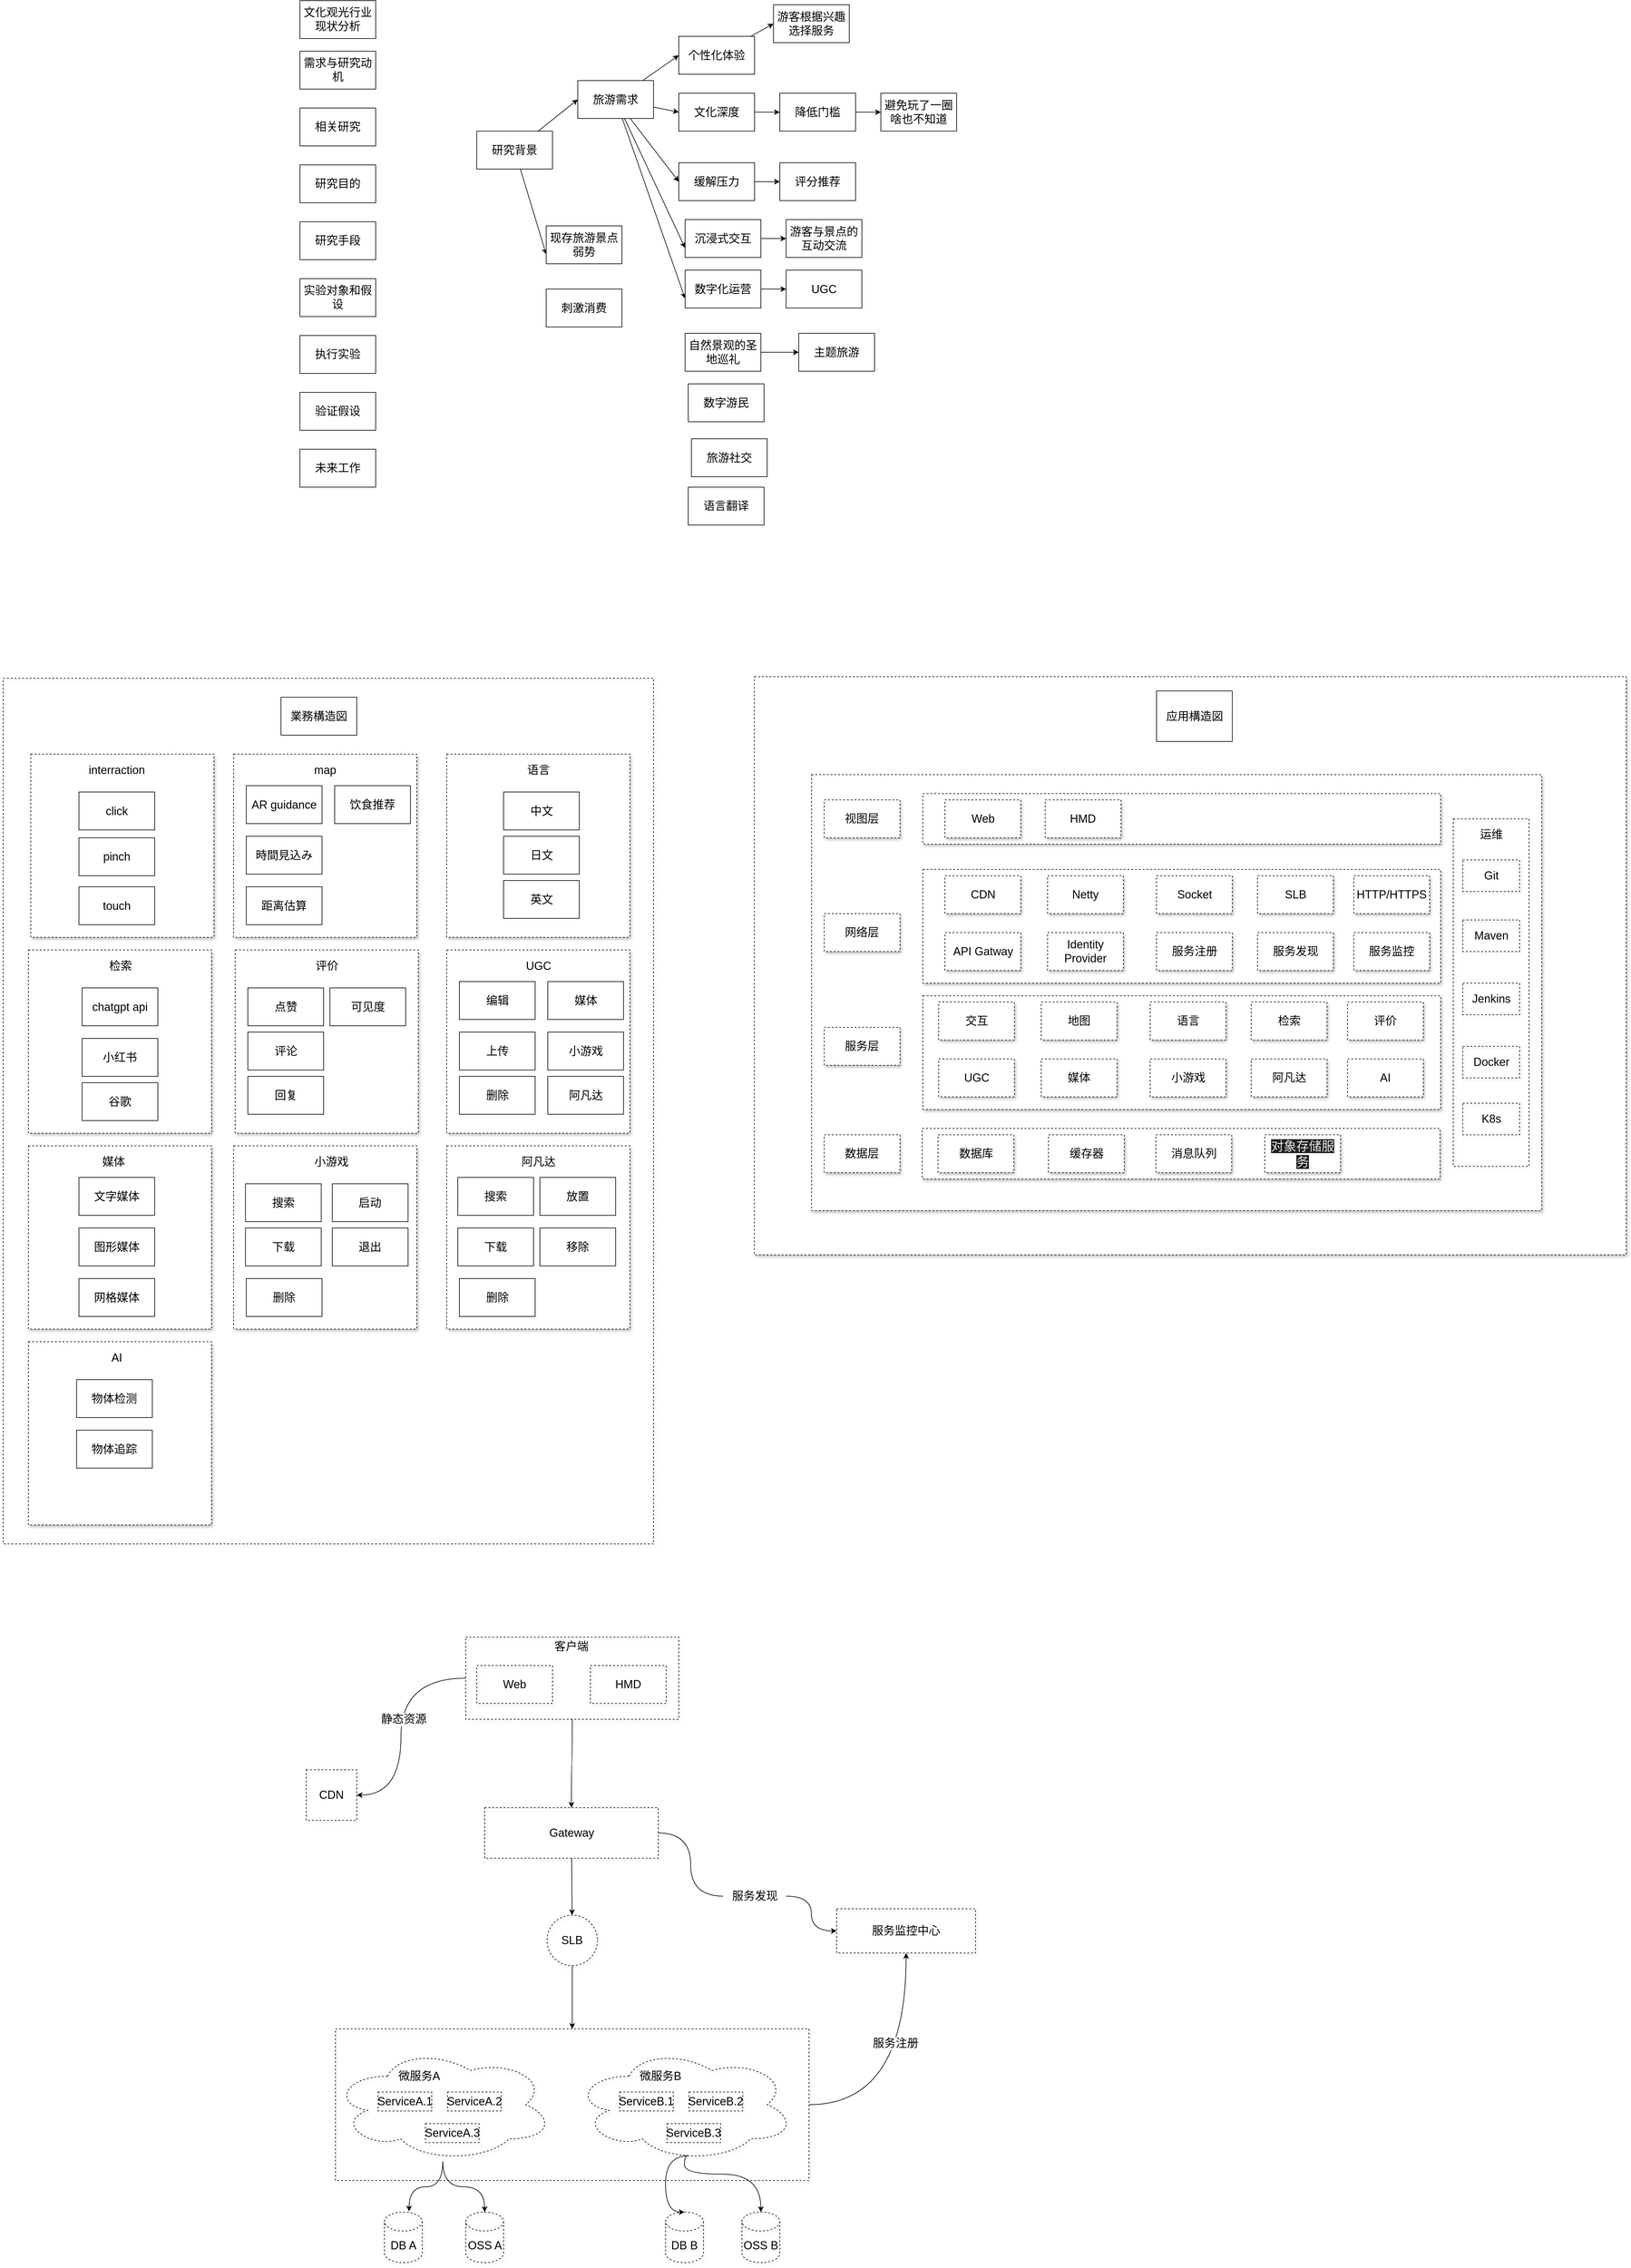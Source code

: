 <mxfile>
    <diagram id="Ak6OZtN7oj5A9qNA5FTk" name="Page-1">
        <mxGraphModel dx="2761" dy="326" grid="1" gridSize="10" guides="1" tooltips="1" connect="1" arrows="1" fold="1" page="0" pageScale="1" pageWidth="1169" pageHeight="827" math="0" shadow="0">
            <root>
                <mxCell id="0"/>
                <mxCell id="1" parent="0"/>
                <mxCell id="wFaVRnCQs8y8f_5Ppd1q-281" style="edgeStyle=orthogonalEdgeStyle;curved=1;html=1;fontSize=18;startArrow=none;startFill=0;endArrow=classic;endFill=1;entryX=0.5;entryY=1;entryDx=0;entryDy=0;" edge="1" parent="1" source="wFaVRnCQs8y8f_5Ppd1q-280" target="wFaVRnCQs8y8f_5Ppd1q-279">
                    <mxGeometry relative="1" as="geometry">
                        <mxPoint x="740" y="3920" as="targetPoint"/>
                    </mxGeometry>
                </mxCell>
                <mxCell id="wFaVRnCQs8y8f_5Ppd1q-287" value="服务注册" style="edgeLabel;html=1;align=center;verticalAlign=middle;resizable=0;points=[];fontSize=18;" vertex="1" connectable="0" parent="wFaVRnCQs8y8f_5Ppd1q-281">
                    <mxGeometry x="0.283" y="17" relative="1" as="geometry">
                        <mxPoint y="1" as="offset"/>
                    </mxGeometry>
                </mxCell>
                <mxCell id="wFaVRnCQs8y8f_5Ppd1q-280" value="" style="rounded=0;whiteSpace=wrap;html=1;shadow=1;dashed=1;strokeColor=default;fontSize=18;fillColor=none;" vertex="1" parent="1">
                    <mxGeometry x="-193.75" y="4070" width="750" height="240" as="geometry"/>
                </mxCell>
                <mxCell id="wFaVRnCQs8y8f_5Ppd1q-263" style="edgeStyle=orthogonalEdgeStyle;curved=1;html=1;fontSize=18;exitX=0.519;exitY=0.949;exitDx=0;exitDy=0;exitPerimeter=0;entryX=0.5;entryY=0;entryDx=0;entryDy=0;entryPerimeter=0;" edge="1" parent="1" source="wFaVRnCQs8y8f_5Ppd1q-252" target="wFaVRnCQs8y8f_5Ppd1q-261">
                    <mxGeometry relative="1" as="geometry">
                        <Array as="points">
                            <mxPoint x="329" y="4271"/>
                            <mxPoint x="329" y="4360"/>
                        </Array>
                    </mxGeometry>
                </mxCell>
                <mxCell id="wFaVRnCQs8y8f_5Ppd1q-267" style="edgeStyle=orthogonalEdgeStyle;curved=1;html=1;fontSize=18;exitX=0.515;exitY=0.949;exitDx=0;exitDy=0;exitPerimeter=0;" edge="1" parent="1" source="wFaVRnCQs8y8f_5Ppd1q-252" target="wFaVRnCQs8y8f_5Ppd1q-265">
                    <mxGeometry relative="1" as="geometry">
                        <Array as="points">
                            <mxPoint x="359" y="4271"/>
                            <mxPoint x="359" y="4300"/>
                            <mxPoint x="480" y="4300"/>
                        </Array>
                    </mxGeometry>
                </mxCell>
                <mxCell id="wFaVRnCQs8y8f_5Ppd1q-252" value="" style="ellipse;shape=cloud;whiteSpace=wrap;html=1;shadow=1;dashed=1;strokeColor=default;fontSize=18;fillColor=none;" vertex="1" parent="1">
                    <mxGeometry x="183.75" y="4100" width="350" height="180" as="geometry"/>
                </mxCell>
                <mxCell id="wFaVRnCQs8y8f_5Ppd1q-231" value="" style="rounded=0;whiteSpace=wrap;html=1;shadow=1;dashed=1;strokeColor=default;fontSize=18;fillColor=none;" vertex="1" parent="1">
                    <mxGeometry x="-720" y="1932.5" width="1030" height="1370" as="geometry"/>
                </mxCell>
                <mxCell id="wFaVRnCQs8y8f_5Ppd1q-224" value="" style="rounded=0;whiteSpace=wrap;html=1;shadow=1;dashed=1;fontSize=18;" vertex="1" parent="1">
                    <mxGeometry x="469.69" y="1930" width="1380.62" height="915" as="geometry"/>
                </mxCell>
                <mxCell id="wFaVRnCQs8y8f_5Ppd1q-162" value="" style="rounded=0;whiteSpace=wrap;html=1;shadow=1;dashed=1;fontSize=18;" vertex="1" parent="1">
                    <mxGeometry x="560.31" y="2085" width="1156.25" height="690" as="geometry"/>
                </mxCell>
                <mxCell id="wFaVRnCQs8y8f_5Ppd1q-175" value="" style="rounded=0;whiteSpace=wrap;html=1;shadow=1;dashed=1;fontSize=18;" vertex="1" parent="1">
                    <mxGeometry x="736.56" y="2115" width="820" height="80" as="geometry"/>
                </mxCell>
                <mxCell id="wFaVRnCQs8y8f_5Ppd1q-68" value="" style="whiteSpace=wrap;html=1;aspect=fixed;shadow=1;dashed=1;" vertex="1" parent="1">
                    <mxGeometry x="-352.5" y="2362.5" width="290" height="290" as="geometry"/>
                </mxCell>
                <mxCell id="wFaVRnCQs8y8f_5Ppd1q-53" value="" style="whiteSpace=wrap;html=1;aspect=fixed;shadow=1;dashed=1;" vertex="1" parent="1">
                    <mxGeometry x="-355" y="2052.5" width="290" height="290" as="geometry"/>
                </mxCell>
                <mxCell id="wFaVRnCQs8y8f_5Ppd1q-50" value="" style="whiteSpace=wrap;html=1;aspect=fixed;shadow=1;dashed=1;" vertex="1" parent="1">
                    <mxGeometry x="-680" y="2672.5" width="290" height="290" as="geometry"/>
                </mxCell>
                <mxCell id="11" style="edgeStyle=none;html=1;entryX=0;entryY=0.5;entryDx=0;entryDy=0;fontSize=18;" parent="1" source="6" target="9" edge="1">
                    <mxGeometry relative="1" as="geometry"/>
                </mxCell>
                <mxCell id="22" style="edgeStyle=none;html=1;entryX=0;entryY=0.75;entryDx=0;entryDy=0;fontSize=18;" parent="1" source="6" target="10" edge="1">
                    <mxGeometry relative="1" as="geometry"/>
                </mxCell>
                <mxCell id="6" value="&lt;font style=&quot;font-size: 18px;&quot;&gt;研究背景&lt;/font&gt;" style="rounded=0;whiteSpace=wrap;html=1;" parent="1" vertex="1">
                    <mxGeometry x="30" y="1066.5" width="120" height="60" as="geometry"/>
                </mxCell>
                <mxCell id="14" style="edgeStyle=none;html=1;entryX=0;entryY=0.5;entryDx=0;entryDy=0;fontSize=18;" parent="1" source="9" target="12" edge="1">
                    <mxGeometry relative="1" as="geometry"/>
                </mxCell>
                <mxCell id="18" style="edgeStyle=none;html=1;entryX=0;entryY=0.5;entryDx=0;entryDy=0;fontSize=18;" parent="1" source="9" target="13" edge="1">
                    <mxGeometry relative="1" as="geometry"/>
                </mxCell>
                <mxCell id="21" style="edgeStyle=none;html=1;fontSize=18;entryX=0;entryY=0.5;entryDx=0;entryDy=0;" parent="1" source="9" target="20" edge="1">
                    <mxGeometry relative="1" as="geometry"/>
                </mxCell>
                <mxCell id="32" style="edgeStyle=none;html=1;entryX=0;entryY=0.75;entryDx=0;entryDy=0;fontSize=18;" parent="1" source="9" target="28" edge="1">
                    <mxGeometry relative="1" as="geometry"/>
                </mxCell>
                <mxCell id="34" style="edgeStyle=none;html=1;entryX=0;entryY=0.75;entryDx=0;entryDy=0;fontSize=18;" parent="1" source="9" target="33" edge="1">
                    <mxGeometry relative="1" as="geometry"/>
                </mxCell>
                <mxCell id="9" value="&lt;font style=&quot;font-size: 18px;&quot;&gt;旅游需求&lt;/font&gt;" style="rounded=0;whiteSpace=wrap;html=1;" parent="1" vertex="1">
                    <mxGeometry x="190" y="986.5" width="120" height="60" as="geometry"/>
                </mxCell>
                <mxCell id="10" value="&lt;font style=&quot;font-size: 18px;&quot;&gt;现存旅游景点弱势&lt;br&gt;&lt;/font&gt;" style="rounded=0;whiteSpace=wrap;html=1;" parent="1" vertex="1">
                    <mxGeometry x="140" y="1216.5" width="120" height="60" as="geometry"/>
                </mxCell>
                <mxCell id="17" style="edgeStyle=none;html=1;entryX=0;entryY=0.5;entryDx=0;entryDy=0;fontSize=18;" parent="1" source="12" target="16" edge="1">
                    <mxGeometry relative="1" as="geometry"/>
                </mxCell>
                <mxCell id="12" value="&lt;font style=&quot;font-size: 18px;&quot;&gt;个性化体验&lt;/font&gt;" style="rounded=0;whiteSpace=wrap;html=1;" parent="1" vertex="1">
                    <mxGeometry x="350" y="916.5" width="120" height="60" as="geometry"/>
                </mxCell>
                <mxCell id="24" style="edgeStyle=none;html=1;entryX=0;entryY=0.5;entryDx=0;entryDy=0;fontSize=18;" parent="1" source="13" target="23" edge="1">
                    <mxGeometry relative="1" as="geometry"/>
                </mxCell>
                <mxCell id="13" value="&lt;font style=&quot;font-size: 18px;&quot;&gt;文化深度&lt;br&gt;&lt;/font&gt;" style="rounded=0;whiteSpace=wrap;html=1;" parent="1" vertex="1">
                    <mxGeometry x="350" y="1006.5" width="120" height="60" as="geometry"/>
                </mxCell>
                <mxCell id="16" value="&lt;font style=&quot;font-size: 18px;&quot;&gt;游客根据兴趣选择服务&lt;/font&gt;" style="rounded=0;whiteSpace=wrap;html=1;" parent="1" vertex="1">
                    <mxGeometry x="500" y="866.5" width="120" height="60" as="geometry"/>
                </mxCell>
                <mxCell id="26" style="edgeStyle=none;html=1;entryX=0;entryY=0.5;entryDx=0;entryDy=0;fontSize=18;" parent="1" source="20" target="25" edge="1">
                    <mxGeometry relative="1" as="geometry"/>
                </mxCell>
                <mxCell id="20" value="&lt;font style=&quot;font-size: 18px;&quot;&gt;缓解压力&lt;br&gt;&lt;/font&gt;" style="rounded=0;whiteSpace=wrap;html=1;" parent="1" vertex="1">
                    <mxGeometry x="350" y="1116.5" width="120" height="60" as="geometry"/>
                </mxCell>
                <mxCell id="41" style="edgeStyle=none;html=1;entryX=0;entryY=0.5;entryDx=0;entryDy=0;fontSize=18;" parent="1" source="23" target="40" edge="1">
                    <mxGeometry relative="1" as="geometry"/>
                </mxCell>
                <mxCell id="23" value="&lt;font style=&quot;font-size: 18px;&quot;&gt;降低门槛&lt;br&gt;&lt;/font&gt;" style="rounded=0;whiteSpace=wrap;html=1;" parent="1" vertex="1">
                    <mxGeometry x="510" y="1006.5" width="120" height="60" as="geometry"/>
                </mxCell>
                <mxCell id="25" value="&lt;font style=&quot;font-size: 18px;&quot;&gt;评分推荐&lt;br&gt;&lt;/font&gt;" style="rounded=0;whiteSpace=wrap;html=1;" parent="1" vertex="1">
                    <mxGeometry x="510" y="1116.5" width="120" height="60" as="geometry"/>
                </mxCell>
                <mxCell id="31" style="edgeStyle=none;html=1;entryX=0;entryY=0.5;entryDx=0;entryDy=0;fontSize=18;" parent="1" source="28" target="29" edge="1">
                    <mxGeometry relative="1" as="geometry"/>
                </mxCell>
                <mxCell id="28" value="&lt;font style=&quot;font-size: 18px;&quot;&gt;沉浸式交互&lt;br&gt;&lt;/font&gt;" style="rounded=0;whiteSpace=wrap;html=1;" parent="1" vertex="1">
                    <mxGeometry x="360" y="1206.5" width="120" height="60" as="geometry"/>
                </mxCell>
                <mxCell id="29" value="&lt;font style=&quot;font-size: 18px;&quot;&gt;游客与景点的互动交流&lt;br&gt;&lt;/font&gt;" style="rounded=0;whiteSpace=wrap;html=1;" parent="1" vertex="1">
                    <mxGeometry x="520" y="1206.5" width="120" height="60" as="geometry"/>
                </mxCell>
                <mxCell id="36" style="edgeStyle=none;html=1;entryX=0;entryY=0.5;entryDx=0;entryDy=0;fontSize=18;" parent="1" source="33" target="35" edge="1">
                    <mxGeometry relative="1" as="geometry"/>
                </mxCell>
                <mxCell id="33" value="&lt;font style=&quot;font-size: 18px;&quot;&gt;数字化运营&lt;br&gt;&lt;/font&gt;" style="rounded=0;whiteSpace=wrap;html=1;" parent="1" vertex="1">
                    <mxGeometry x="360" y="1286.5" width="120" height="60" as="geometry"/>
                </mxCell>
                <mxCell id="35" value="&lt;font style=&quot;font-size: 18px;&quot;&gt;UGC&lt;br&gt;&lt;/font&gt;" style="rounded=0;whiteSpace=wrap;html=1;" parent="1" vertex="1">
                    <mxGeometry x="520" y="1286.5" width="120" height="60" as="geometry"/>
                </mxCell>
                <mxCell id="37" value="&lt;font style=&quot;font-size: 18px;&quot;&gt;刺激消费&lt;/font&gt;" style="rounded=0;whiteSpace=wrap;html=1;" parent="1" vertex="1">
                    <mxGeometry x="140" y="1316.5" width="120" height="60" as="geometry"/>
                </mxCell>
                <mxCell id="38" value="&lt;font style=&quot;font-size: 18px;&quot;&gt;数字游民&lt;/font&gt;" style="rounded=0;whiteSpace=wrap;html=1;" parent="1" vertex="1">
                    <mxGeometry x="365" y="1466.5" width="120" height="60" as="geometry"/>
                </mxCell>
                <mxCell id="39" value="&lt;font style=&quot;font-size: 18px;&quot;&gt;旅游社交&lt;/font&gt;" style="rounded=0;whiteSpace=wrap;html=1;" parent="1" vertex="1">
                    <mxGeometry x="370" y="1553.5" width="120" height="60" as="geometry"/>
                </mxCell>
                <mxCell id="40" value="&lt;font style=&quot;font-size: 18px;&quot;&gt;避免玩了一圈啥也不知道&lt;br&gt;&lt;/font&gt;" style="rounded=0;whiteSpace=wrap;html=1;" parent="1" vertex="1">
                    <mxGeometry x="670" y="1006.5" width="120" height="60" as="geometry"/>
                </mxCell>
                <mxCell id="43" style="edgeStyle=none;html=1;" parent="1" source="42" edge="1">
                    <mxGeometry relative="1" as="geometry">
                        <mxPoint x="540" y="1416.5" as="targetPoint"/>
                    </mxGeometry>
                </mxCell>
                <mxCell id="42" value="&lt;font style=&quot;font-size: 18px;&quot;&gt;自然景观的圣地巡礼&lt;/font&gt;" style="rounded=0;whiteSpace=wrap;html=1;" parent="1" vertex="1">
                    <mxGeometry x="360" y="1386.5" width="120" height="60" as="geometry"/>
                </mxCell>
                <mxCell id="44" value="&lt;font style=&quot;font-size: 18px;&quot;&gt;主题旅游&lt;/font&gt;" style="rounded=0;whiteSpace=wrap;html=1;" parent="1" vertex="1">
                    <mxGeometry x="540" y="1386.5" width="120" height="60" as="geometry"/>
                </mxCell>
                <mxCell id="46" value="&lt;span style=&quot;font-size: 18px;&quot;&gt;饮食推荐&lt;/span&gt;" style="rounded=0;whiteSpace=wrap;html=1;" vertex="1" parent="1">
                    <mxGeometry x="-195" y="2102.5" width="120" height="60" as="geometry"/>
                </mxCell>
                <mxCell id="wFaVRnCQs8y8f_5Ppd1q-46" value="&lt;span style=&quot;font-size: 18px;&quot;&gt;文字媒体&lt;/span&gt;" style="rounded=0;whiteSpace=wrap;html=1;" vertex="1" parent="1">
                    <mxGeometry x="-600" y="2722.5" width="120" height="60" as="geometry"/>
                </mxCell>
                <mxCell id="wFaVRnCQs8y8f_5Ppd1q-47" value="&lt;span style=&quot;font-size: 18px;&quot;&gt;AR guidance&lt;/span&gt;" style="rounded=0;whiteSpace=wrap;html=1;" vertex="1" parent="1">
                    <mxGeometry x="-335" y="2102.5" width="120" height="60" as="geometry"/>
                </mxCell>
                <mxCell id="wFaVRnCQs8y8f_5Ppd1q-48" value="&lt;span style=&quot;font-size: 18px;&quot;&gt;图形媒体&lt;/span&gt;" style="rounded=0;whiteSpace=wrap;html=1;" vertex="1" parent="1">
                    <mxGeometry x="-600" y="2802.5" width="120" height="60" as="geometry"/>
                </mxCell>
                <mxCell id="wFaVRnCQs8y8f_5Ppd1q-49" value="&lt;span style=&quot;font-size: 18px;&quot;&gt;网格媒体&lt;/span&gt;" style="rounded=0;whiteSpace=wrap;html=1;" vertex="1" parent="1">
                    <mxGeometry x="-600" y="2882.5" width="120" height="60" as="geometry"/>
                </mxCell>
                <mxCell id="wFaVRnCQs8y8f_5Ppd1q-52" value="&lt;span style=&quot;font-size: 18px;&quot;&gt;媒体&lt;/span&gt;" style="text;html=1;strokeColor=none;fillColor=none;align=center;verticalAlign=middle;whiteSpace=wrap;rounded=0;shadow=1;dashed=1;" vertex="1" parent="1">
                    <mxGeometry x="-590" y="2682.5" width="90" height="30" as="geometry"/>
                </mxCell>
                <mxCell id="wFaVRnCQs8y8f_5Ppd1q-54" value="&lt;span style=&quot;font-size: 18px;&quot;&gt;map&lt;/span&gt;" style="text;html=1;strokeColor=none;fillColor=none;align=center;verticalAlign=middle;whiteSpace=wrap;rounded=0;shadow=1;dashed=1;" vertex="1" parent="1">
                    <mxGeometry x="-255" y="2062.5" width="90" height="30" as="geometry"/>
                </mxCell>
                <mxCell id="wFaVRnCQs8y8f_5Ppd1q-55" value="" style="whiteSpace=wrap;html=1;aspect=fixed;shadow=1;dashed=1;" vertex="1" parent="1">
                    <mxGeometry x="-17.5" y="2052.5" width="290" height="290" as="geometry"/>
                </mxCell>
                <mxCell id="wFaVRnCQs8y8f_5Ppd1q-56" value="&lt;span style=&quot;font-size: 18px;&quot;&gt;语言&lt;/span&gt;" style="text;html=1;strokeColor=none;fillColor=none;align=center;verticalAlign=middle;whiteSpace=wrap;rounded=0;shadow=1;dashed=1;" vertex="1" parent="1">
                    <mxGeometry x="82.5" y="2062.5" width="90" height="30" as="geometry"/>
                </mxCell>
                <mxCell id="wFaVRnCQs8y8f_5Ppd1q-57" value="&lt;span style=&quot;font-size: 18px;&quot;&gt;中文&lt;/span&gt;" style="rounded=0;whiteSpace=wrap;html=1;" vertex="1" parent="1">
                    <mxGeometry x="72.5" y="2112.5" width="120" height="60" as="geometry"/>
                </mxCell>
                <mxCell id="wFaVRnCQs8y8f_5Ppd1q-64" value="&lt;span style=&quot;font-size: 18px;&quot;&gt;日文&lt;/span&gt;" style="rounded=0;whiteSpace=wrap;html=1;" vertex="1" parent="1">
                    <mxGeometry x="72.5" y="2182.5" width="120" height="60" as="geometry"/>
                </mxCell>
                <mxCell id="wFaVRnCQs8y8f_5Ppd1q-65" value="&lt;span style=&quot;font-size: 18px;&quot;&gt;英文&lt;/span&gt;" style="rounded=0;whiteSpace=wrap;html=1;" vertex="1" parent="1">
                    <mxGeometry x="72.5" y="2252.5" width="120" height="60" as="geometry"/>
                </mxCell>
                <mxCell id="wFaVRnCQs8y8f_5Ppd1q-67" value="&lt;span style=&quot;font-size: 18px;&quot;&gt;评价&lt;br&gt;&lt;/span&gt;" style="text;html=1;strokeColor=none;fillColor=none;align=center;verticalAlign=middle;whiteSpace=wrap;rounded=0;shadow=1;dashed=1;" vertex="1" parent="1">
                    <mxGeometry x="-257.5" y="2372.5" width="100" height="30" as="geometry"/>
                </mxCell>
                <mxCell id="wFaVRnCQs8y8f_5Ppd1q-69" value="&lt;font style=&quot;font-size: 18px;&quot;&gt;点赞&lt;/font&gt;" style="rounded=0;whiteSpace=wrap;html=1;" vertex="1" parent="1">
                    <mxGeometry x="-332.5" y="2422.5" width="120" height="60" as="geometry"/>
                </mxCell>
                <mxCell id="wFaVRnCQs8y8f_5Ppd1q-73" value="&lt;span style=&quot;font-size: 18px;&quot;&gt;评论&lt;/span&gt;" style="rounded=0;whiteSpace=wrap;html=1;" vertex="1" parent="1">
                    <mxGeometry x="-332.5" y="2492.5" width="120" height="60" as="geometry"/>
                </mxCell>
                <mxCell id="wFaVRnCQs8y8f_5Ppd1q-86" value="" style="whiteSpace=wrap;html=1;aspect=fixed;shadow=1;dashed=1;" vertex="1" parent="1">
                    <mxGeometry x="-680" y="2362.5" width="290" height="290" as="geometry"/>
                </mxCell>
                <mxCell id="wFaVRnCQs8y8f_5Ppd1q-87" value="&lt;span style=&quot;font-size: 18px;&quot;&gt;检索&lt;/span&gt;" style="text;html=1;strokeColor=none;fillColor=none;align=center;verticalAlign=middle;whiteSpace=wrap;rounded=0;shadow=1;dashed=1;" vertex="1" parent="1">
                    <mxGeometry x="-583.75" y="2372.5" width="100" height="30" as="geometry"/>
                </mxCell>
                <mxCell id="wFaVRnCQs8y8f_5Ppd1q-88" value="&lt;span style=&quot;font-size: 18px;&quot;&gt;chatgpt api&lt;/span&gt;" style="rounded=0;whiteSpace=wrap;html=1;" vertex="1" parent="1">
                    <mxGeometry x="-595" y="2422.5" width="120" height="60" as="geometry"/>
                </mxCell>
                <mxCell id="wFaVRnCQs8y8f_5Ppd1q-90" value="" style="whiteSpace=wrap;html=1;aspect=fixed;shadow=1;dashed=1;" vertex="1" parent="1">
                    <mxGeometry x="-676.25" y="2052.5" width="290" height="290" as="geometry"/>
                </mxCell>
                <mxCell id="wFaVRnCQs8y8f_5Ppd1q-91" value="&lt;span style=&quot;font-size: 18px;&quot;&gt;interraction&lt;br&gt;&lt;/span&gt;" style="text;html=1;strokeColor=none;fillColor=none;align=center;verticalAlign=middle;whiteSpace=wrap;rounded=0;shadow=1;dashed=1;" vertex="1" parent="1">
                    <mxGeometry x="-590" y="2062.5" width="100" height="30" as="geometry"/>
                </mxCell>
                <mxCell id="wFaVRnCQs8y8f_5Ppd1q-92" value="&lt;span style=&quot;font-size: 18px;&quot;&gt;click&lt;/span&gt;" style="rounded=0;whiteSpace=wrap;html=1;" vertex="1" parent="1">
                    <mxGeometry x="-600" y="2112.5" width="120" height="60" as="geometry"/>
                </mxCell>
                <mxCell id="wFaVRnCQs8y8f_5Ppd1q-93" value="&lt;span style=&quot;font-size: 18px;&quot;&gt;pinch&lt;/span&gt;" style="rounded=0;whiteSpace=wrap;html=1;" vertex="1" parent="1">
                    <mxGeometry x="-600" y="2185" width="120" height="60" as="geometry"/>
                </mxCell>
                <mxCell id="wFaVRnCQs8y8f_5Ppd1q-94" value="&lt;span style=&quot;font-size: 18px;&quot;&gt;touch&lt;/span&gt;" style="rounded=0;whiteSpace=wrap;html=1;" vertex="1" parent="1">
                    <mxGeometry x="-600" y="2262.5" width="120" height="60" as="geometry"/>
                </mxCell>
                <mxCell id="wFaVRnCQs8y8f_5Ppd1q-95" value="" style="whiteSpace=wrap;html=1;aspect=fixed;shadow=1;dashed=1;" vertex="1" parent="1">
                    <mxGeometry x="-17.5" y="2362.5" width="290" height="290" as="geometry"/>
                </mxCell>
                <mxCell id="wFaVRnCQs8y8f_5Ppd1q-96" value="&lt;span style=&quot;font-size: 18px;&quot;&gt;UGC&lt;/span&gt;" style="text;html=1;strokeColor=none;fillColor=none;align=center;verticalAlign=middle;whiteSpace=wrap;rounded=0;shadow=1;dashed=1;" vertex="1" parent="1">
                    <mxGeometry x="77.5" y="2372.5" width="100" height="30" as="geometry"/>
                </mxCell>
                <mxCell id="wFaVRnCQs8y8f_5Ppd1q-97" value="&lt;span style=&quot;font-size: 18px;&quot;&gt;编辑&lt;/span&gt;" style="rounded=0;whiteSpace=wrap;html=1;" vertex="1" parent="1">
                    <mxGeometry x="2.5" y="2412.5" width="120" height="60" as="geometry"/>
                </mxCell>
                <mxCell id="wFaVRnCQs8y8f_5Ppd1q-98" value="&lt;span style=&quot;font-size: 18px;&quot;&gt;上传&lt;/span&gt;" style="rounded=0;whiteSpace=wrap;html=1;" vertex="1" parent="1">
                    <mxGeometry x="2.5" y="2492.5" width="120" height="60" as="geometry"/>
                </mxCell>
                <mxCell id="wFaVRnCQs8y8f_5Ppd1q-99" value="&lt;span style=&quot;font-size: 18px;&quot;&gt;删除&lt;/span&gt;" style="rounded=0;whiteSpace=wrap;html=1;" vertex="1" parent="1">
                    <mxGeometry x="2.5" y="2562.5" width="120" height="60" as="geometry"/>
                </mxCell>
                <mxCell id="wFaVRnCQs8y8f_5Ppd1q-122" value="" style="whiteSpace=wrap;html=1;aspect=fixed;shadow=1;dashed=1;" vertex="1" parent="1">
                    <mxGeometry x="-355" y="2672.5" width="290" height="290" as="geometry"/>
                </mxCell>
                <mxCell id="wFaVRnCQs8y8f_5Ppd1q-123" value="&lt;span style=&quot;font-size: 18px;&quot;&gt;小游戏&lt;/span&gt;" style="text;html=1;strokeColor=none;fillColor=none;align=center;verticalAlign=middle;whiteSpace=wrap;rounded=0;shadow=1;dashed=1;" vertex="1" parent="1">
                    <mxGeometry x="-250" y="2682.5" width="100" height="30" as="geometry"/>
                </mxCell>
                <mxCell id="wFaVRnCQs8y8f_5Ppd1q-124" value="&lt;span style=&quot;font-size: 18px;&quot;&gt;搜索&lt;/span&gt;" style="rounded=0;whiteSpace=wrap;html=1;" vertex="1" parent="1">
                    <mxGeometry x="-336.25" y="2732.5" width="120" height="60" as="geometry"/>
                </mxCell>
                <mxCell id="wFaVRnCQs8y8f_5Ppd1q-125" value="&lt;span style=&quot;font-size: 18px;&quot;&gt;下载&lt;/span&gt;" style="rounded=0;whiteSpace=wrap;html=1;" vertex="1" parent="1">
                    <mxGeometry x="-336.25" y="2802.5" width="120" height="60" as="geometry"/>
                </mxCell>
                <mxCell id="wFaVRnCQs8y8f_5Ppd1q-126" value="&lt;span style=&quot;font-size: 18px;&quot;&gt;启动&lt;/span&gt;" style="rounded=0;whiteSpace=wrap;html=1;" vertex="1" parent="1">
                    <mxGeometry x="-198.75" y="2732.5" width="120" height="60" as="geometry"/>
                </mxCell>
                <mxCell id="wFaVRnCQs8y8f_5Ppd1q-128" value="&lt;span style=&quot;font-size: 18px;&quot;&gt;媒体&lt;/span&gt;" style="rounded=0;whiteSpace=wrap;html=1;" vertex="1" parent="1">
                    <mxGeometry x="142.5" y="2412.5" width="120" height="60" as="geometry"/>
                </mxCell>
                <mxCell id="wFaVRnCQs8y8f_5Ppd1q-129" value="&lt;span style=&quot;font-size: 18px;&quot;&gt;阿凡达&lt;/span&gt;" style="rounded=0;whiteSpace=wrap;html=1;" vertex="1" parent="1">
                    <mxGeometry x="142.5" y="2562.5" width="120" height="60" as="geometry"/>
                </mxCell>
                <mxCell id="wFaVRnCQs8y8f_5Ppd1q-130" value="&lt;span style=&quot;font-size: 18px;&quot;&gt;小游戏&lt;/span&gt;" style="rounded=0;whiteSpace=wrap;html=1;" vertex="1" parent="1">
                    <mxGeometry x="142.5" y="2492.5" width="120" height="60" as="geometry"/>
                </mxCell>
                <mxCell id="wFaVRnCQs8y8f_5Ppd1q-131" value="" style="whiteSpace=wrap;html=1;aspect=fixed;shadow=1;dashed=1;" vertex="1" parent="1">
                    <mxGeometry x="-17.5" y="2672.5" width="290" height="290" as="geometry"/>
                </mxCell>
                <mxCell id="wFaVRnCQs8y8f_5Ppd1q-132" value="&lt;span style=&quot;font-size: 18px;&quot;&gt;阿凡达&lt;/span&gt;" style="text;html=1;strokeColor=none;fillColor=none;align=center;verticalAlign=middle;whiteSpace=wrap;rounded=0;shadow=1;dashed=1;" vertex="1" parent="1">
                    <mxGeometry x="77.5" y="2682.5" width="100" height="30" as="geometry"/>
                </mxCell>
                <mxCell id="wFaVRnCQs8y8f_5Ppd1q-141" value="&lt;span style=&quot;font-size: 18px;&quot;&gt;時間見込み&lt;/span&gt;" style="rounded=0;whiteSpace=wrap;html=1;" vertex="1" parent="1">
                    <mxGeometry x="-335" y="2182.5" width="120" height="60" as="geometry"/>
                </mxCell>
                <mxCell id="wFaVRnCQs8y8f_5Ppd1q-142" value="&lt;span style=&quot;font-size: 18px;&quot;&gt;距离估算&lt;/span&gt;" style="rounded=0;whiteSpace=wrap;html=1;" vertex="1" parent="1">
                    <mxGeometry x="-335" y="2262.5" width="120" height="60" as="geometry"/>
                </mxCell>
                <mxCell id="wFaVRnCQs8y8f_5Ppd1q-143" value="&lt;span style=&quot;font-size: 18px;&quot;&gt;回复&lt;/span&gt;" style="rounded=0;whiteSpace=wrap;html=1;" vertex="1" parent="1">
                    <mxGeometry x="-332.5" y="2562.5" width="120" height="60" as="geometry"/>
                </mxCell>
                <mxCell id="wFaVRnCQs8y8f_5Ppd1q-147" value="&lt;font style=&quot;font-size: 18px;&quot;&gt;可见度&lt;/font&gt;" style="rounded=0;whiteSpace=wrap;html=1;" vertex="1" parent="1">
                    <mxGeometry x="-202.5" y="2422.5" width="120" height="60" as="geometry"/>
                </mxCell>
                <mxCell id="wFaVRnCQs8y8f_5Ppd1q-148" value="&lt;span style=&quot;font-size: 18px;&quot;&gt;小红书&lt;/span&gt;" style="rounded=0;whiteSpace=wrap;html=1;" vertex="1" parent="1">
                    <mxGeometry x="-595" y="2502.5" width="120" height="60" as="geometry"/>
                </mxCell>
                <mxCell id="wFaVRnCQs8y8f_5Ppd1q-149" value="&lt;span style=&quot;font-size: 18px;&quot;&gt;谷歌&lt;/span&gt;" style="rounded=0;whiteSpace=wrap;html=1;" vertex="1" parent="1">
                    <mxGeometry x="-595" y="2572.5" width="120" height="60" as="geometry"/>
                </mxCell>
                <mxCell id="wFaVRnCQs8y8f_5Ppd1q-150" value="&lt;span style=&quot;font-size: 18px;&quot;&gt;退出&lt;/span&gt;" style="rounded=0;whiteSpace=wrap;html=1;" vertex="1" parent="1">
                    <mxGeometry x="-198.75" y="2802.5" width="120" height="60" as="geometry"/>
                </mxCell>
                <mxCell id="wFaVRnCQs8y8f_5Ppd1q-151" value="&lt;span style=&quot;font-size: 18px;&quot;&gt;删除&lt;/span&gt;" style="rounded=0;whiteSpace=wrap;html=1;" vertex="1" parent="1">
                    <mxGeometry x="-335" y="2882.5" width="120" height="60" as="geometry"/>
                </mxCell>
                <mxCell id="wFaVRnCQs8y8f_5Ppd1q-152" value="&lt;span style=&quot;font-size: 18px;&quot;&gt;搜索&lt;/span&gt;" style="rounded=0;whiteSpace=wrap;html=1;" vertex="1" parent="1">
                    <mxGeometry y="2722.5" width="120" height="60" as="geometry"/>
                </mxCell>
                <mxCell id="wFaVRnCQs8y8f_5Ppd1q-153" value="&lt;span style=&quot;font-size: 18px;&quot;&gt;下载&lt;/span&gt;" style="rounded=0;whiteSpace=wrap;html=1;" vertex="1" parent="1">
                    <mxGeometry y="2802.5" width="120" height="60" as="geometry"/>
                </mxCell>
                <mxCell id="wFaVRnCQs8y8f_5Ppd1q-154" value="&lt;span style=&quot;font-size: 18px;&quot;&gt;删除&lt;/span&gt;" style="rounded=0;whiteSpace=wrap;html=1;" vertex="1" parent="1">
                    <mxGeometry x="2.5" y="2882.5" width="120" height="60" as="geometry"/>
                </mxCell>
                <mxCell id="wFaVRnCQs8y8f_5Ppd1q-155" value="&lt;span style=&quot;font-size: 18px;&quot;&gt;移除&lt;/span&gt;" style="rounded=0;whiteSpace=wrap;html=1;" vertex="1" parent="1">
                    <mxGeometry x="130" y="2802.5" width="120" height="60" as="geometry"/>
                </mxCell>
                <mxCell id="wFaVRnCQs8y8f_5Ppd1q-156" value="&lt;span style=&quot;font-size: 18px;&quot;&gt;放置&lt;/span&gt;" style="rounded=0;whiteSpace=wrap;html=1;" vertex="1" parent="1">
                    <mxGeometry x="130" y="2722.5" width="120" height="60" as="geometry"/>
                </mxCell>
                <mxCell id="wFaVRnCQs8y8f_5Ppd1q-157" value="&lt;font style=&quot;font-size: 18px;&quot;&gt;应用構造図&lt;/font&gt;" style="rounded=0;whiteSpace=wrap;html=1;" vertex="1" parent="1">
                    <mxGeometry x="1106.56" y="1952.5" width="120" height="80" as="geometry"/>
                </mxCell>
                <mxCell id="wFaVRnCQs8y8f_5Ppd1q-163" value="视图层" style="rounded=0;whiteSpace=wrap;html=1;shadow=1;dashed=1;fontSize=18;" vertex="1" parent="1">
                    <mxGeometry x="580.31" y="2125" width="120" height="60" as="geometry"/>
                </mxCell>
                <mxCell id="wFaVRnCQs8y8f_5Ppd1q-166" value="网络层" style="rounded=0;whiteSpace=wrap;html=1;shadow=1;dashed=1;fontSize=18;" vertex="1" parent="1">
                    <mxGeometry x="580.31" y="2305" width="120" height="60" as="geometry"/>
                </mxCell>
                <mxCell id="wFaVRnCQs8y8f_5Ppd1q-167" value="服务层" style="rounded=0;whiteSpace=wrap;html=1;shadow=1;dashed=1;fontSize=18;" vertex="1" parent="1">
                    <mxGeometry x="580.31" y="2485" width="120" height="60" as="geometry"/>
                </mxCell>
                <mxCell id="wFaVRnCQs8y8f_5Ppd1q-168" value="数据层" style="rounded=0;whiteSpace=wrap;html=1;shadow=1;dashed=1;fontSize=18;" vertex="1" parent="1">
                    <mxGeometry x="580.31" y="2655" width="120" height="60" as="geometry"/>
                </mxCell>
                <mxCell id="wFaVRnCQs8y8f_5Ppd1q-171" value="Web" style="rounded=0;whiteSpace=wrap;html=1;shadow=1;dashed=1;fontSize=18;" vertex="1" parent="1">
                    <mxGeometry x="771.56" y="2125" width="120" height="60" as="geometry"/>
                </mxCell>
                <mxCell id="wFaVRnCQs8y8f_5Ppd1q-176" value="" style="rounded=0;whiteSpace=wrap;html=1;shadow=1;dashed=1;fontSize=18;" vertex="1" parent="1">
                    <mxGeometry x="736.56" y="2235" width="820" height="180" as="geometry"/>
                </mxCell>
                <mxCell id="wFaVRnCQs8y8f_5Ppd1q-178" value="CDN" style="rounded=0;whiteSpace=wrap;html=1;shadow=1;dashed=1;fontSize=18;" vertex="1" parent="1">
                    <mxGeometry x="771.56" y="2245" width="120" height="60" as="geometry"/>
                </mxCell>
                <mxCell id="wFaVRnCQs8y8f_5Ppd1q-179" value="Socket" style="rounded=0;whiteSpace=wrap;html=1;shadow=1;dashed=1;fontSize=18;" vertex="1" parent="1">
                    <mxGeometry x="1106.56" y="2245" width="120" height="60" as="geometry"/>
                </mxCell>
                <mxCell id="wFaVRnCQs8y8f_5Ppd1q-180" value="HTTP/HTTPS" style="rounded=0;whiteSpace=wrap;html=1;shadow=1;dashed=1;fontSize=18;" vertex="1" parent="1">
                    <mxGeometry x="1419.06" y="2245" width="120" height="60" as="geometry"/>
                </mxCell>
                <mxCell id="wFaVRnCQs8y8f_5Ppd1q-182" value="API Gatway" style="rounded=0;whiteSpace=wrap;html=1;shadow=1;dashed=1;fontSize=18;" vertex="1" parent="1">
                    <mxGeometry x="771.56" y="2335" width="120" height="60" as="geometry"/>
                </mxCell>
                <mxCell id="wFaVRnCQs8y8f_5Ppd1q-183" value="Identity Provider" style="rounded=0;whiteSpace=wrap;html=1;shadow=1;dashed=1;fontSize=18;" vertex="1" parent="1">
                    <mxGeometry x="934.06" y="2335" width="120" height="60" as="geometry"/>
                </mxCell>
                <mxCell id="wFaVRnCQs8y8f_5Ppd1q-185" value="Netty" style="rounded=0;whiteSpace=wrap;html=1;shadow=1;dashed=1;fontSize=18;" vertex="1" parent="1">
                    <mxGeometry x="934.06" y="2245" width="120" height="60" as="geometry"/>
                </mxCell>
                <mxCell id="wFaVRnCQs8y8f_5Ppd1q-186" value="服务注册" style="rounded=0;whiteSpace=wrap;html=1;shadow=1;dashed=1;fontSize=18;" vertex="1" parent="1">
                    <mxGeometry x="1106.56" y="2335" width="120" height="60" as="geometry"/>
                </mxCell>
                <mxCell id="wFaVRnCQs8y8f_5Ppd1q-187" value="服务监控" style="rounded=0;whiteSpace=wrap;html=1;shadow=1;dashed=1;fontSize=18;" vertex="1" parent="1">
                    <mxGeometry x="1419.06" y="2335" width="120" height="60" as="geometry"/>
                </mxCell>
                <mxCell id="wFaVRnCQs8y8f_5Ppd1q-188" value="服务发现" style="rounded=0;whiteSpace=wrap;html=1;shadow=1;dashed=1;fontSize=18;" vertex="1" parent="1">
                    <mxGeometry x="1266.56" y="2335" width="120" height="60" as="geometry"/>
                </mxCell>
                <mxCell id="wFaVRnCQs8y8f_5Ppd1q-190" value="SLB" style="rounded=0;whiteSpace=wrap;html=1;shadow=1;dashed=1;fontSize=18;" vertex="1" parent="1">
                    <mxGeometry x="1266.56" y="2245" width="120" height="60" as="geometry"/>
                </mxCell>
                <mxCell id="wFaVRnCQs8y8f_5Ppd1q-191" value="" style="rounded=0;whiteSpace=wrap;html=1;shadow=1;dashed=1;strokeColor=default;fontSize=18;fillColor=none;" vertex="1" parent="1">
                    <mxGeometry x="1576.56" y="2155" width="120" height="550" as="geometry"/>
                </mxCell>
                <mxCell id="wFaVRnCQs8y8f_5Ppd1q-192" value="运维" style="text;html=1;strokeColor=none;fillColor=none;align=center;verticalAlign=middle;whiteSpace=wrap;rounded=0;shadow=1;dashed=1;fontSize=18;" vertex="1" parent="1">
                    <mxGeometry x="1586.56" y="2165" width="100" height="30" as="geometry"/>
                </mxCell>
                <mxCell id="wFaVRnCQs8y8f_5Ppd1q-193" value="Git" style="rounded=0;whiteSpace=wrap;html=1;shadow=1;dashed=1;strokeColor=default;fontSize=18;fillColor=none;" vertex="1" parent="1">
                    <mxGeometry x="1591.56" y="2220" width="90" height="50" as="geometry"/>
                </mxCell>
                <mxCell id="wFaVRnCQs8y8f_5Ppd1q-194" value="Maven" style="rounded=0;whiteSpace=wrap;html=1;shadow=1;dashed=1;strokeColor=default;fontSize=18;fillColor=none;" vertex="1" parent="1">
                    <mxGeometry x="1591.56" y="2315" width="90" height="50" as="geometry"/>
                </mxCell>
                <mxCell id="wFaVRnCQs8y8f_5Ppd1q-195" value="Jenkins" style="rounded=0;whiteSpace=wrap;html=1;shadow=1;dashed=1;strokeColor=default;fontSize=18;fillColor=none;" vertex="1" parent="1">
                    <mxGeometry x="1591.56" y="2415" width="90" height="50" as="geometry"/>
                </mxCell>
                <mxCell id="wFaVRnCQs8y8f_5Ppd1q-196" value="Docker" style="rounded=0;whiteSpace=wrap;html=1;shadow=1;dashed=1;strokeColor=default;fontSize=18;fillColor=none;" vertex="1" parent="1">
                    <mxGeometry x="1591.56" y="2515" width="90" height="50" as="geometry"/>
                </mxCell>
                <mxCell id="wFaVRnCQs8y8f_5Ppd1q-197" value="K8s" style="rounded=0;whiteSpace=wrap;html=1;shadow=1;dashed=1;strokeColor=default;fontSize=18;fillColor=none;" vertex="1" parent="1">
                    <mxGeometry x="1591.56" y="2605" width="90" height="50" as="geometry"/>
                </mxCell>
                <mxCell id="wFaVRnCQs8y8f_5Ppd1q-198" value="" style="rounded=0;whiteSpace=wrap;html=1;shadow=1;dashed=1;fontSize=18;" vertex="1" parent="1">
                    <mxGeometry x="735.56" y="2645" width="820" height="80" as="geometry"/>
                </mxCell>
                <mxCell id="wFaVRnCQs8y8f_5Ppd1q-199" value="数据库" style="rounded=0;whiteSpace=wrap;html=1;shadow=1;dashed=1;fontSize=18;" vertex="1" parent="1">
                    <mxGeometry x="760.56" y="2655" width="120" height="60" as="geometry"/>
                </mxCell>
                <mxCell id="wFaVRnCQs8y8f_5Ppd1q-200" value="缓存器" style="rounded=0;whiteSpace=wrap;html=1;shadow=1;dashed=1;fontSize=18;" vertex="1" parent="1">
                    <mxGeometry x="935.56" y="2655" width="120" height="60" as="geometry"/>
                </mxCell>
                <mxCell id="wFaVRnCQs8y8f_5Ppd1q-201" value="消息队列" style="rounded=0;whiteSpace=wrap;html=1;shadow=1;dashed=1;fontSize=18;" vertex="1" parent="1">
                    <mxGeometry x="1105.56" y="2655" width="120" height="60" as="geometry"/>
                </mxCell>
                <mxCell id="wFaVRnCQs8y8f_5Ppd1q-202" value="&lt;span style=&quot;color: rgb(232, 232, 232); font-family: &amp;quot;Google Sans&amp;quot;, Arial, sans-serif; font-size: 20px; text-align: left; background-color: rgb(31, 31, 31);&quot;&gt;对象存储服务&lt;/span&gt;" style="rounded=0;whiteSpace=wrap;html=1;shadow=1;dashed=1;fontSize=18;" vertex="1" parent="1">
                    <mxGeometry x="1278.06" y="2655" width="120" height="60" as="geometry"/>
                </mxCell>
                <mxCell id="wFaVRnCQs8y8f_5Ppd1q-203" value="" style="rounded=0;whiteSpace=wrap;html=1;shadow=1;dashed=1;fontSize=18;" vertex="1" parent="1">
                    <mxGeometry x="736.56" y="2435" width="820" height="180" as="geometry"/>
                </mxCell>
                <mxCell id="wFaVRnCQs8y8f_5Ppd1q-204" value="交互" style="rounded=0;whiteSpace=wrap;html=1;shadow=1;dashed=1;fontSize=18;" vertex="1" parent="1">
                    <mxGeometry x="761.56" y="2445" width="120" height="60" as="geometry"/>
                </mxCell>
                <mxCell id="wFaVRnCQs8y8f_5Ppd1q-205" value="地图" style="rounded=0;whiteSpace=wrap;html=1;shadow=1;dashed=1;fontSize=18;" vertex="1" parent="1">
                    <mxGeometry x="924.06" y="2445" width="120" height="60" as="geometry"/>
                </mxCell>
                <mxCell id="wFaVRnCQs8y8f_5Ppd1q-206" value="语言" style="rounded=0;whiteSpace=wrap;html=1;shadow=1;dashed=1;fontSize=18;" vertex="1" parent="1">
                    <mxGeometry x="1096.56" y="2445" width="120" height="60" as="geometry"/>
                </mxCell>
                <mxCell id="wFaVRnCQs8y8f_5Ppd1q-207" value="检索" style="rounded=0;whiteSpace=wrap;html=1;shadow=1;dashed=1;fontSize=18;" vertex="1" parent="1">
                    <mxGeometry x="1256.56" y="2445" width="120" height="60" as="geometry"/>
                </mxCell>
                <mxCell id="wFaVRnCQs8y8f_5Ppd1q-208" value="评价" style="rounded=0;whiteSpace=wrap;html=1;shadow=1;dashed=1;fontSize=18;" vertex="1" parent="1">
                    <mxGeometry x="1409.06" y="2445" width="120" height="60" as="geometry"/>
                </mxCell>
                <mxCell id="wFaVRnCQs8y8f_5Ppd1q-209" value="UGC" style="rounded=0;whiteSpace=wrap;html=1;shadow=1;dashed=1;fontSize=18;" vertex="1" parent="1">
                    <mxGeometry x="761.56" y="2535" width="120" height="60" as="geometry"/>
                </mxCell>
                <mxCell id="wFaVRnCQs8y8f_5Ppd1q-212" value="媒体" style="rounded=0;whiteSpace=wrap;html=1;shadow=1;dashed=1;fontSize=18;" vertex="1" parent="1">
                    <mxGeometry x="924.06" y="2535" width="120" height="60" as="geometry"/>
                </mxCell>
                <mxCell id="wFaVRnCQs8y8f_5Ppd1q-214" value="小游戏" style="rounded=0;whiteSpace=wrap;html=1;shadow=1;dashed=1;fontSize=18;" vertex="1" parent="1">
                    <mxGeometry x="1096.56" y="2535" width="120" height="60" as="geometry"/>
                </mxCell>
                <mxCell id="wFaVRnCQs8y8f_5Ppd1q-215" value="阿凡达" style="rounded=0;whiteSpace=wrap;html=1;shadow=1;dashed=1;fontSize=18;" vertex="1" parent="1">
                    <mxGeometry x="1256.56" y="2535" width="120" height="60" as="geometry"/>
                </mxCell>
                <mxCell id="wFaVRnCQs8y8f_5Ppd1q-216" value="" style="whiteSpace=wrap;html=1;aspect=fixed;shadow=1;dashed=1;" vertex="1" parent="1">
                    <mxGeometry x="-680" y="2982.5" width="290" height="290" as="geometry"/>
                </mxCell>
                <mxCell id="wFaVRnCQs8y8f_5Ppd1q-217" value="&lt;span style=&quot;font-size: 18px;&quot;&gt;AI&lt;/span&gt;" style="text;html=1;strokeColor=none;fillColor=none;align=center;verticalAlign=middle;whiteSpace=wrap;rounded=0;shadow=1;dashed=1;" vertex="1" parent="1">
                    <mxGeometry x="-585" y="2992.5" width="90" height="30" as="geometry"/>
                </mxCell>
                <mxCell id="wFaVRnCQs8y8f_5Ppd1q-218" value="&lt;span style=&quot;font-size: 18px;&quot;&gt;物体检测&lt;/span&gt;" style="rounded=0;whiteSpace=wrap;html=1;" vertex="1" parent="1">
                    <mxGeometry x="-603.75" y="3042.5" width="120" height="60" as="geometry"/>
                </mxCell>
                <mxCell id="wFaVRnCQs8y8f_5Ppd1q-219" value="&lt;span style=&quot;font-size: 18px;&quot;&gt;物体追踪&lt;/span&gt;" style="rounded=0;whiteSpace=wrap;html=1;" vertex="1" parent="1">
                    <mxGeometry x="-603.75" y="3122.5" width="120" height="60" as="geometry"/>
                </mxCell>
                <mxCell id="wFaVRnCQs8y8f_5Ppd1q-220" value="AI" style="rounded=0;whiteSpace=wrap;html=1;shadow=1;dashed=1;fontSize=18;" vertex="1" parent="1">
                    <mxGeometry x="1409.06" y="2535" width="120" height="60" as="geometry"/>
                </mxCell>
                <mxCell id="wFaVRnCQs8y8f_5Ppd1q-222" value="HMD" style="rounded=0;whiteSpace=wrap;html=1;shadow=1;dashed=1;fontSize=18;" vertex="1" parent="1">
                    <mxGeometry x="930.31" y="2125" width="120" height="60" as="geometry"/>
                </mxCell>
                <mxCell id="wFaVRnCQs8y8f_5Ppd1q-225" value="&lt;span style=&quot;font-size: 18px;&quot;&gt;業務構造図&lt;br&gt;&lt;/span&gt;" style="rounded=0;whiteSpace=wrap;html=1;" vertex="1" parent="1">
                    <mxGeometry x="-280" y="1962.5" width="120" height="60" as="geometry"/>
                </mxCell>
                <mxCell id="wFaVRnCQs8y8f_5Ppd1q-295" style="edgeStyle=orthogonalEdgeStyle;curved=1;html=1;fontSize=18;startArrow=none;startFill=0;endArrow=classic;endFill=1;" edge="1" parent="1" source="wFaVRnCQs8y8f_5Ppd1q-234" target="wFaVRnCQs8y8f_5Ppd1q-243">
                    <mxGeometry relative="1" as="geometry"/>
                </mxCell>
                <mxCell id="wFaVRnCQs8y8f_5Ppd1q-234" value="" style="rounded=0;whiteSpace=wrap;html=1;shadow=1;dashed=1;strokeColor=default;fontSize=18;fillColor=none;" vertex="1" parent="1">
                    <mxGeometry x="12.5" y="3450" width="337.5" height="130" as="geometry"/>
                </mxCell>
                <mxCell id="wFaVRnCQs8y8f_5Ppd1q-235" value="客户端" style="text;html=1;strokeColor=none;fillColor=none;align=center;verticalAlign=middle;whiteSpace=wrap;rounded=0;shadow=1;dashed=1;fontSize=18;" vertex="1" parent="1">
                    <mxGeometry x="150" y="3450" width="60" height="30" as="geometry"/>
                </mxCell>
                <mxCell id="wFaVRnCQs8y8f_5Ppd1q-237" value="Web" style="rounded=0;whiteSpace=wrap;html=1;shadow=1;dashed=1;strokeColor=default;fontSize=18;fillColor=none;" vertex="1" parent="1">
                    <mxGeometry x="30" y="3495" width="120" height="60" as="geometry"/>
                </mxCell>
                <mxCell id="wFaVRnCQs8y8f_5Ppd1q-238" value="HMD" style="rounded=0;whiteSpace=wrap;html=1;shadow=1;dashed=1;strokeColor=default;fontSize=18;fillColor=none;" vertex="1" parent="1">
                    <mxGeometry x="210" y="3495" width="120" height="60" as="geometry"/>
                </mxCell>
                <mxCell id="wFaVRnCQs8y8f_5Ppd1q-241" style="edgeStyle=orthogonalEdgeStyle;html=1;fontSize=18;curved=1;startArrow=classic;startFill=1;endArrow=none;endFill=0;" edge="1" parent="1" source="wFaVRnCQs8y8f_5Ppd1q-240" target="wFaVRnCQs8y8f_5Ppd1q-234">
                    <mxGeometry relative="1" as="geometry">
                        <Array as="points">
                            <mxPoint x="-90" y="3700"/>
                            <mxPoint x="-90" y="3515"/>
                        </Array>
                    </mxGeometry>
                </mxCell>
                <mxCell id="wFaVRnCQs8y8f_5Ppd1q-269" value="静态资源" style="edgeLabel;html=1;align=center;verticalAlign=middle;resizable=0;points=[];fontSize=18;" vertex="1" connectable="0" parent="wFaVRnCQs8y8f_5Ppd1q-241">
                    <mxGeometry x="0.12" y="-3" relative="1" as="geometry">
                        <mxPoint x="1" y="10" as="offset"/>
                    </mxGeometry>
                </mxCell>
                <mxCell id="wFaVRnCQs8y8f_5Ppd1q-240" value="CDN" style="whiteSpace=wrap;html=1;aspect=fixed;shadow=1;dashed=1;strokeColor=default;fontSize=18;fillColor=none;" vertex="1" parent="1">
                    <mxGeometry x="-240" y="3660" width="80" height="80" as="geometry"/>
                </mxCell>
                <mxCell id="wFaVRnCQs8y8f_5Ppd1q-284" style="edgeStyle=orthogonalEdgeStyle;curved=1;html=1;entryX=0;entryY=0.5;entryDx=0;entryDy=0;fontSize=18;startArrow=none;startFill=0;endArrow=classic;endFill=1;" edge="1" parent="1" source="wFaVRnCQs8y8f_5Ppd1q-283" target="wFaVRnCQs8y8f_5Ppd1q-279">
                    <mxGeometry relative="1" as="geometry"/>
                </mxCell>
                <mxCell id="wFaVRnCQs8y8f_5Ppd1q-302" style="html=1;fontSize=18;startArrow=none;startFill=0;endArrow=classic;endFill=1;" edge="1" parent="1" source="wFaVRnCQs8y8f_5Ppd1q-243" target="wFaVRnCQs8y8f_5Ppd1q-296">
                    <mxGeometry relative="1" as="geometry"/>
                </mxCell>
                <mxCell id="wFaVRnCQs8y8f_5Ppd1q-243" value="Gateway" style="rounded=0;whiteSpace=wrap;html=1;shadow=1;dashed=1;strokeColor=default;fontSize=18;fillColor=none;" vertex="1" parent="1">
                    <mxGeometry x="42.5" y="3720" width="275" height="80" as="geometry"/>
                </mxCell>
                <mxCell id="wFaVRnCQs8y8f_5Ppd1q-246" value="微服务A" style="text;html=1;strokeColor=none;fillColor=none;align=center;verticalAlign=middle;whiteSpace=wrap;rounded=0;shadow=1;dashed=1;fontSize=18;" vertex="1" parent="1">
                    <mxGeometry x="-116.25" y="4130" width="110" height="30" as="geometry"/>
                </mxCell>
                <mxCell id="wFaVRnCQs8y8f_5Ppd1q-262" style="edgeStyle=orthogonalEdgeStyle;html=1;entryX=0.652;entryY=-0.015;entryDx=0;entryDy=0;entryPerimeter=0;fontSize=18;curved=1;" edge="1" parent="1" source="wFaVRnCQs8y8f_5Ppd1q-247" target="wFaVRnCQs8y8f_5Ppd1q-260">
                    <mxGeometry relative="1" as="geometry"/>
                </mxCell>
                <mxCell id="wFaVRnCQs8y8f_5Ppd1q-266" style="edgeStyle=orthogonalEdgeStyle;curved=1;html=1;fontSize=18;" edge="1" parent="1" source="wFaVRnCQs8y8f_5Ppd1q-247" target="wFaVRnCQs8y8f_5Ppd1q-264">
                    <mxGeometry relative="1" as="geometry"/>
                </mxCell>
                <mxCell id="wFaVRnCQs8y8f_5Ppd1q-247" value="" style="ellipse;shape=cloud;whiteSpace=wrap;html=1;shadow=1;dashed=1;strokeColor=default;fontSize=18;fillColor=none;" vertex="1" parent="1">
                    <mxGeometry x="-198.75" y="4100" width="350" height="180" as="geometry"/>
                </mxCell>
                <mxCell id="wFaVRnCQs8y8f_5Ppd1q-248" value="ServiceA.1" style="rounded=0;whiteSpace=wrap;html=1;shadow=1;dashed=1;strokeColor=default;fontSize=18;fillColor=none;" vertex="1" parent="1">
                    <mxGeometry x="-126.25" y="4170" width="85" height="30" as="geometry"/>
                </mxCell>
                <mxCell id="wFaVRnCQs8y8f_5Ppd1q-249" value="ServiceA.2" style="rounded=0;whiteSpace=wrap;html=1;shadow=1;dashed=1;strokeColor=default;fontSize=18;fillColor=none;" vertex="1" parent="1">
                    <mxGeometry x="-16.25" y="4170" width="85" height="30" as="geometry"/>
                </mxCell>
                <mxCell id="wFaVRnCQs8y8f_5Ppd1q-250" value="ServiceA.3" style="rounded=0;whiteSpace=wrap;html=1;shadow=1;dashed=1;strokeColor=default;fontSize=18;fillColor=none;" vertex="1" parent="1">
                    <mxGeometry x="-51.25" y="4220" width="85" height="30" as="geometry"/>
                </mxCell>
                <mxCell id="wFaVRnCQs8y8f_5Ppd1q-251" value="微服务B" style="text;html=1;strokeColor=none;fillColor=none;align=center;verticalAlign=middle;whiteSpace=wrap;rounded=0;shadow=1;dashed=1;fontSize=18;" vertex="1" parent="1">
                    <mxGeometry x="266.25" y="4130" width="110" height="30" as="geometry"/>
                </mxCell>
                <mxCell id="wFaVRnCQs8y8f_5Ppd1q-253" value="ServiceB.1" style="rounded=0;whiteSpace=wrap;html=1;shadow=1;dashed=1;strokeColor=default;fontSize=18;fillColor=none;" vertex="1" parent="1">
                    <mxGeometry x="256.25" y="4170" width="85" height="30" as="geometry"/>
                </mxCell>
                <mxCell id="wFaVRnCQs8y8f_5Ppd1q-254" value="ServiceB.2" style="rounded=0;whiteSpace=wrap;html=1;shadow=1;dashed=1;strokeColor=default;fontSize=18;fillColor=none;" vertex="1" parent="1">
                    <mxGeometry x="366.25" y="4170" width="85" height="30" as="geometry"/>
                </mxCell>
                <mxCell id="wFaVRnCQs8y8f_5Ppd1q-255" value="ServiceB.3" style="rounded=0;whiteSpace=wrap;html=1;shadow=1;dashed=1;strokeColor=default;fontSize=18;fillColor=none;" vertex="1" parent="1">
                    <mxGeometry x="331.25" y="4220" width="85" height="30" as="geometry"/>
                </mxCell>
                <mxCell id="wFaVRnCQs8y8f_5Ppd1q-260" value="DB A" style="shape=cylinder3;whiteSpace=wrap;html=1;boundedLbl=1;backgroundOutline=1;size=15;shadow=1;dashed=1;strokeColor=default;fontSize=18;fillColor=none;" vertex="1" parent="1">
                    <mxGeometry x="-116.25" y="4360" width="60" height="80" as="geometry"/>
                </mxCell>
                <mxCell id="wFaVRnCQs8y8f_5Ppd1q-261" value="DB B" style="shape=cylinder3;whiteSpace=wrap;html=1;boundedLbl=1;backgroundOutline=1;size=15;shadow=1;dashed=1;strokeColor=default;fontSize=18;fillColor=none;" vertex="1" parent="1">
                    <mxGeometry x="329.06" y="4360" width="60" height="80" as="geometry"/>
                </mxCell>
                <mxCell id="wFaVRnCQs8y8f_5Ppd1q-264" value="OSS A" style="shape=cylinder3;whiteSpace=wrap;html=1;boundedLbl=1;backgroundOutline=1;size=15;shadow=1;dashed=1;strokeColor=default;fontSize=18;fillColor=none;" vertex="1" parent="1">
                    <mxGeometry x="12.5" y="4360" width="60" height="80" as="geometry"/>
                </mxCell>
                <mxCell id="wFaVRnCQs8y8f_5Ppd1q-265" value="OSS B" style="shape=cylinder3;whiteSpace=wrap;html=1;boundedLbl=1;backgroundOutline=1;size=15;shadow=1;dashed=1;strokeColor=default;fontSize=18;fillColor=none;" vertex="1" parent="1">
                    <mxGeometry x="450" y="4360" width="60" height="80" as="geometry"/>
                </mxCell>
                <mxCell id="wFaVRnCQs8y8f_5Ppd1q-279" value="服务监控中心" style="rounded=0;whiteSpace=wrap;html=1;shadow=1;dashed=1;strokeColor=default;fontSize=18;fillColor=none;" vertex="1" parent="1">
                    <mxGeometry x="600" y="3880" width="220" height="70" as="geometry"/>
                </mxCell>
                <mxCell id="wFaVRnCQs8y8f_5Ppd1q-285" value="" style="edgeStyle=orthogonalEdgeStyle;curved=1;html=1;entryX=0;entryY=0.5;entryDx=0;entryDy=0;fontSize=18;startArrow=none;startFill=0;endArrow=none;endFill=1;" edge="1" parent="1" source="wFaVRnCQs8y8f_5Ppd1q-243" target="wFaVRnCQs8y8f_5Ppd1q-283">
                    <mxGeometry relative="1" as="geometry">
                        <mxPoint x="318.75" y="3860" as="sourcePoint"/>
                        <mxPoint x="600" y="3860" as="targetPoint"/>
                    </mxGeometry>
                </mxCell>
                <mxCell id="wFaVRnCQs8y8f_5Ppd1q-283" value="服务发现" style="text;html=1;align=center;verticalAlign=middle;resizable=0;points=[];autosize=1;strokeColor=none;fillColor=none;fontSize=18;" vertex="1" parent="1">
                    <mxGeometry x="420" y="3840" width="100" height="40" as="geometry"/>
                </mxCell>
                <mxCell id="wFaVRnCQs8y8f_5Ppd1q-303" style="edgeStyle=none;html=1;entryX=0.5;entryY=0;entryDx=0;entryDy=0;fontSize=18;startArrow=none;startFill=0;endArrow=classic;endFill=1;" edge="1" parent="1" source="wFaVRnCQs8y8f_5Ppd1q-296" target="wFaVRnCQs8y8f_5Ppd1q-280">
                    <mxGeometry relative="1" as="geometry"/>
                </mxCell>
                <mxCell id="wFaVRnCQs8y8f_5Ppd1q-296" value="SLB" style="ellipse;whiteSpace=wrap;html=1;aspect=fixed;shadow=1;dashed=1;strokeColor=default;fontSize=18;fillColor=none;" vertex="1" parent="1">
                    <mxGeometry x="141.25" y="3890" width="80" height="80" as="geometry"/>
                </mxCell>
                <mxCell id="wFaVRnCQs8y8f_5Ppd1q-304" value="&lt;span style=&quot;font-size: 18px;&quot;&gt;需求与研究动机&lt;/span&gt;" style="rounded=0;whiteSpace=wrap;html=1;" vertex="1" parent="1">
                    <mxGeometry x="-250" y="940" width="120" height="60" as="geometry"/>
                </mxCell>
                <mxCell id="wFaVRnCQs8y8f_5Ppd1q-305" value="&lt;span style=&quot;font-size: 18px;&quot;&gt;研究目的&lt;/span&gt;" style="rounded=0;whiteSpace=wrap;html=1;" vertex="1" parent="1">
                    <mxGeometry x="-250" y="1120" width="120" height="60" as="geometry"/>
                </mxCell>
                <mxCell id="wFaVRnCQs8y8f_5Ppd1q-306" value="&lt;span style=&quot;font-size: 18px;&quot;&gt;文化观光行业现状分析&lt;/span&gt;" style="rounded=0;whiteSpace=wrap;html=1;" vertex="1" parent="1">
                    <mxGeometry x="-250" y="860" width="120" height="60" as="geometry"/>
                </mxCell>
                <mxCell id="wFaVRnCQs8y8f_5Ppd1q-307" value="&lt;span style=&quot;font-size: 18px;&quot;&gt;相关研究&lt;/span&gt;" style="rounded=0;whiteSpace=wrap;html=1;" vertex="1" parent="1">
                    <mxGeometry x="-250" y="1030" width="120" height="60" as="geometry"/>
                </mxCell>
                <mxCell id="wFaVRnCQs8y8f_5Ppd1q-308" value="&lt;span style=&quot;font-size: 18px;&quot;&gt;研究手段&lt;/span&gt;" style="rounded=0;whiteSpace=wrap;html=1;" vertex="1" parent="1">
                    <mxGeometry x="-250" y="1210" width="120" height="60" as="geometry"/>
                </mxCell>
                <mxCell id="wFaVRnCQs8y8f_5Ppd1q-309" value="&lt;span style=&quot;font-size: 18px;&quot;&gt;实验对象和假设&lt;/span&gt;" style="rounded=0;whiteSpace=wrap;html=1;" vertex="1" parent="1">
                    <mxGeometry x="-250" y="1300" width="120" height="60" as="geometry"/>
                </mxCell>
                <mxCell id="wFaVRnCQs8y8f_5Ppd1q-310" value="&lt;span style=&quot;font-size: 18px;&quot;&gt;验证假设&lt;/span&gt;" style="rounded=0;whiteSpace=wrap;html=1;" vertex="1" parent="1">
                    <mxGeometry x="-250" y="1480" width="120" height="60" as="geometry"/>
                </mxCell>
                <mxCell id="wFaVRnCQs8y8f_5Ppd1q-311" value="&lt;span style=&quot;font-size: 18px;&quot;&gt;未来工作&lt;/span&gt;" style="rounded=0;whiteSpace=wrap;html=1;" vertex="1" parent="1">
                    <mxGeometry x="-250" y="1570" width="120" height="60" as="geometry"/>
                </mxCell>
                <mxCell id="wFaVRnCQs8y8f_5Ppd1q-312" value="&lt;span style=&quot;font-size: 18px;&quot;&gt;执行实验&lt;/span&gt;" style="rounded=0;whiteSpace=wrap;html=1;" vertex="1" parent="1">
                    <mxGeometry x="-250" y="1390" width="120" height="60" as="geometry"/>
                </mxCell>
                <mxCell id="wFaVRnCQs8y8f_5Ppd1q-313" value="&lt;span style=&quot;font-size: 18px;&quot;&gt;语言翻译&lt;/span&gt;" style="rounded=0;whiteSpace=wrap;html=1;" vertex="1" parent="1">
                    <mxGeometry x="365" y="1630" width="120" height="60" as="geometry"/>
                </mxCell>
            </root>
        </mxGraphModel>
    </diagram>
</mxfile>